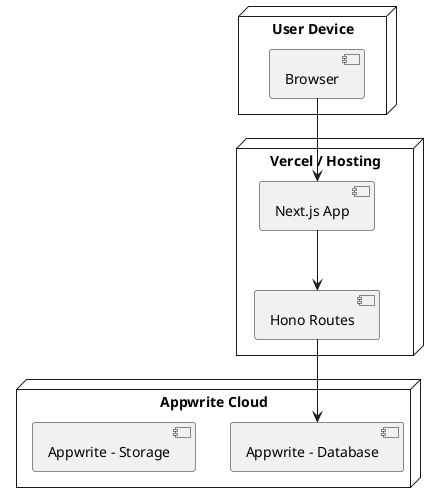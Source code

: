 @startuml
node "User Device" {
  component Browser
}
node "Vercel / Hosting" {
  component "Next.js App"
  component "Hono Routes"
}
node "Appwrite Cloud" {
  component "Appwrite - Database"
  component "Appwrite - Storage"
}

Browser --> "Next.js App"
"Next.js App" --> "Hono Routes"
"Hono Routes" --> "Appwrite - Database"
@enduml
